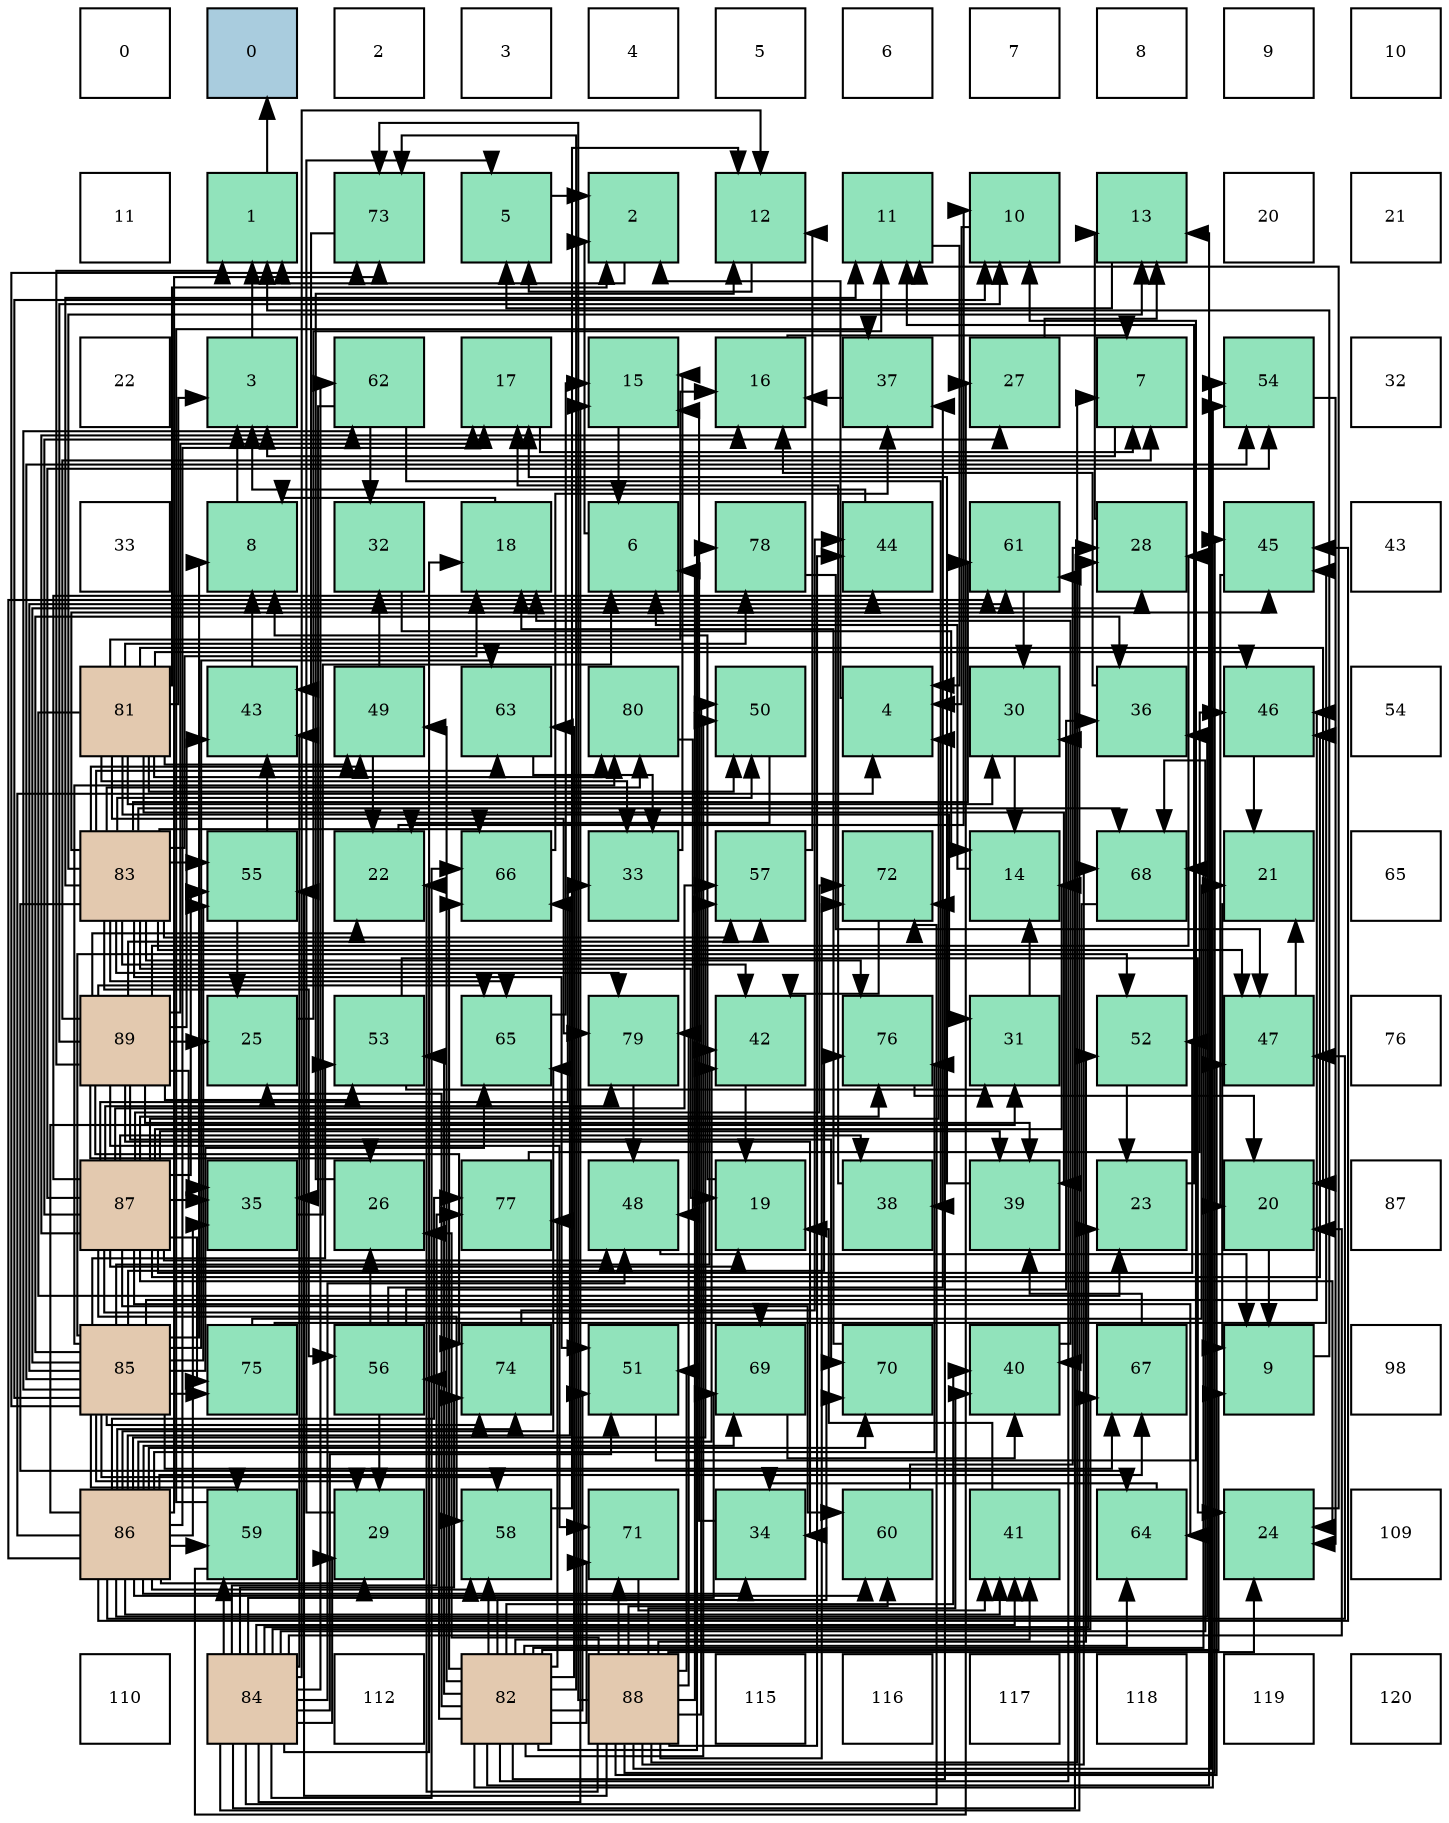 digraph layout{
 rankdir=TB;
 splines=ortho;
 node [style=filled shape=square fixedsize=true width=0.6];
0[label="0", fontsize=8, fillcolor="#ffffff"];
1[label="0", fontsize=8, fillcolor="#a9ccde"];
2[label="2", fontsize=8, fillcolor="#ffffff"];
3[label="3", fontsize=8, fillcolor="#ffffff"];
4[label="4", fontsize=8, fillcolor="#ffffff"];
5[label="5", fontsize=8, fillcolor="#ffffff"];
6[label="6", fontsize=8, fillcolor="#ffffff"];
7[label="7", fontsize=8, fillcolor="#ffffff"];
8[label="8", fontsize=8, fillcolor="#ffffff"];
9[label="9", fontsize=8, fillcolor="#ffffff"];
10[label="10", fontsize=8, fillcolor="#ffffff"];
11[label="11", fontsize=8, fillcolor="#ffffff"];
12[label="1", fontsize=8, fillcolor="#91e3bb"];
13[label="73", fontsize=8, fillcolor="#91e3bb"];
14[label="5", fontsize=8, fillcolor="#91e3bb"];
15[label="2", fontsize=8, fillcolor="#91e3bb"];
16[label="12", fontsize=8, fillcolor="#91e3bb"];
17[label="11", fontsize=8, fillcolor="#91e3bb"];
18[label="10", fontsize=8, fillcolor="#91e3bb"];
19[label="13", fontsize=8, fillcolor="#91e3bb"];
20[label="20", fontsize=8, fillcolor="#ffffff"];
21[label="21", fontsize=8, fillcolor="#ffffff"];
22[label="22", fontsize=8, fillcolor="#ffffff"];
23[label="3", fontsize=8, fillcolor="#91e3bb"];
24[label="62", fontsize=8, fillcolor="#91e3bb"];
25[label="17", fontsize=8, fillcolor="#91e3bb"];
26[label="15", fontsize=8, fillcolor="#91e3bb"];
27[label="16", fontsize=8, fillcolor="#91e3bb"];
28[label="37", fontsize=8, fillcolor="#91e3bb"];
29[label="27", fontsize=8, fillcolor="#91e3bb"];
30[label="7", fontsize=8, fillcolor="#91e3bb"];
31[label="54", fontsize=8, fillcolor="#91e3bb"];
32[label="32", fontsize=8, fillcolor="#ffffff"];
33[label="33", fontsize=8, fillcolor="#ffffff"];
34[label="8", fontsize=8, fillcolor="#91e3bb"];
35[label="32", fontsize=8, fillcolor="#91e3bb"];
36[label="18", fontsize=8, fillcolor="#91e3bb"];
37[label="6", fontsize=8, fillcolor="#91e3bb"];
38[label="78", fontsize=8, fillcolor="#91e3bb"];
39[label="44", fontsize=8, fillcolor="#91e3bb"];
40[label="61", fontsize=8, fillcolor="#91e3bb"];
41[label="28", fontsize=8, fillcolor="#91e3bb"];
42[label="45", fontsize=8, fillcolor="#91e3bb"];
43[label="43", fontsize=8, fillcolor="#ffffff"];
44[label="81", fontsize=8, fillcolor="#e3c9af"];
45[label="43", fontsize=8, fillcolor="#91e3bb"];
46[label="49", fontsize=8, fillcolor="#91e3bb"];
47[label="63", fontsize=8, fillcolor="#91e3bb"];
48[label="80", fontsize=8, fillcolor="#91e3bb"];
49[label="50", fontsize=8, fillcolor="#91e3bb"];
50[label="4", fontsize=8, fillcolor="#91e3bb"];
51[label="30", fontsize=8, fillcolor="#91e3bb"];
52[label="36", fontsize=8, fillcolor="#91e3bb"];
53[label="46", fontsize=8, fillcolor="#91e3bb"];
54[label="54", fontsize=8, fillcolor="#ffffff"];
55[label="83", fontsize=8, fillcolor="#e3c9af"];
56[label="55", fontsize=8, fillcolor="#91e3bb"];
57[label="22", fontsize=8, fillcolor="#91e3bb"];
58[label="66", fontsize=8, fillcolor="#91e3bb"];
59[label="33", fontsize=8, fillcolor="#91e3bb"];
60[label="57", fontsize=8, fillcolor="#91e3bb"];
61[label="72", fontsize=8, fillcolor="#91e3bb"];
62[label="14", fontsize=8, fillcolor="#91e3bb"];
63[label="68", fontsize=8, fillcolor="#91e3bb"];
64[label="21", fontsize=8, fillcolor="#91e3bb"];
65[label="65", fontsize=8, fillcolor="#ffffff"];
66[label="89", fontsize=8, fillcolor="#e3c9af"];
67[label="25", fontsize=8, fillcolor="#91e3bb"];
68[label="53", fontsize=8, fillcolor="#91e3bb"];
69[label="65", fontsize=8, fillcolor="#91e3bb"];
70[label="79", fontsize=8, fillcolor="#91e3bb"];
71[label="42", fontsize=8, fillcolor="#91e3bb"];
72[label="76", fontsize=8, fillcolor="#91e3bb"];
73[label="31", fontsize=8, fillcolor="#91e3bb"];
74[label="52", fontsize=8, fillcolor="#91e3bb"];
75[label="47", fontsize=8, fillcolor="#91e3bb"];
76[label="76", fontsize=8, fillcolor="#ffffff"];
77[label="87", fontsize=8, fillcolor="#e3c9af"];
78[label="35", fontsize=8, fillcolor="#91e3bb"];
79[label="26", fontsize=8, fillcolor="#91e3bb"];
80[label="77", fontsize=8, fillcolor="#91e3bb"];
81[label="48", fontsize=8, fillcolor="#91e3bb"];
82[label="19", fontsize=8, fillcolor="#91e3bb"];
83[label="38", fontsize=8, fillcolor="#91e3bb"];
84[label="39", fontsize=8, fillcolor="#91e3bb"];
85[label="23", fontsize=8, fillcolor="#91e3bb"];
86[label="20", fontsize=8, fillcolor="#91e3bb"];
87[label="87", fontsize=8, fillcolor="#ffffff"];
88[label="85", fontsize=8, fillcolor="#e3c9af"];
89[label="75", fontsize=8, fillcolor="#91e3bb"];
90[label="56", fontsize=8, fillcolor="#91e3bb"];
91[label="74", fontsize=8, fillcolor="#91e3bb"];
92[label="51", fontsize=8, fillcolor="#91e3bb"];
93[label="69", fontsize=8, fillcolor="#91e3bb"];
94[label="70", fontsize=8, fillcolor="#91e3bb"];
95[label="40", fontsize=8, fillcolor="#91e3bb"];
96[label="67", fontsize=8, fillcolor="#91e3bb"];
97[label="9", fontsize=8, fillcolor="#91e3bb"];
98[label="98", fontsize=8, fillcolor="#ffffff"];
99[label="86", fontsize=8, fillcolor="#e3c9af"];
100[label="59", fontsize=8, fillcolor="#91e3bb"];
101[label="29", fontsize=8, fillcolor="#91e3bb"];
102[label="58", fontsize=8, fillcolor="#91e3bb"];
103[label="71", fontsize=8, fillcolor="#91e3bb"];
104[label="34", fontsize=8, fillcolor="#91e3bb"];
105[label="60", fontsize=8, fillcolor="#91e3bb"];
106[label="41", fontsize=8, fillcolor="#91e3bb"];
107[label="64", fontsize=8, fillcolor="#91e3bb"];
108[label="24", fontsize=8, fillcolor="#91e3bb"];
109[label="109", fontsize=8, fillcolor="#ffffff"];
110[label="110", fontsize=8, fillcolor="#ffffff"];
111[label="84", fontsize=8, fillcolor="#e3c9af"];
112[label="112", fontsize=8, fillcolor="#ffffff"];
113[label="82", fontsize=8, fillcolor="#e3c9af"];
114[label="88", fontsize=8, fillcolor="#e3c9af"];
115[label="115", fontsize=8, fillcolor="#ffffff"];
116[label="116", fontsize=8, fillcolor="#ffffff"];
117[label="117", fontsize=8, fillcolor="#ffffff"];
118[label="118", fontsize=8, fillcolor="#ffffff"];
119[label="119", fontsize=8, fillcolor="#ffffff"];
120[label="120", fontsize=8, fillcolor="#ffffff"];
edge [constraint=false, style=vis];12 -> 1;
15 -> 12;
23 -> 12;
50 -> 15;
14 -> 15;
37 -> 15;
30 -> 23;
34 -> 23;
97 -> 12;
18 -> 50;
17 -> 50;
16 -> 14;
19 -> 14;
62 -> 37;
26 -> 37;
27 -> 30;
25 -> 30;
36 -> 34;
82 -> 34;
86 -> 97;
64 -> 97;
57 -> 18;
85 -> 17;
108 -> 17;
67 -> 17;
79 -> 16;
29 -> 19;
41 -> 19;
101 -> 14;
51 -> 62;
73 -> 62;
35 -> 62;
59 -> 26;
104 -> 26;
78 -> 37;
52 -> 27;
28 -> 27;
83 -> 25;
84 -> 25;
95 -> 36;
106 -> 82;
71 -> 82;
45 -> 34;
39 -> 23;
42 -> 86;
53 -> 64;
75 -> 64;
81 -> 97;
46 -> 57;
46 -> 35;
49 -> 57;
92 -> 18;
74 -> 85;
68 -> 108;
68 -> 73;
31 -> 108;
56 -> 67;
56 -> 45;
90 -> 79;
90 -> 101;
90 -> 52;
90 -> 28;
60 -> 16;
102 -> 16;
100 -> 29;
100 -> 28;
105 -> 41;
40 -> 51;
24 -> 35;
24 -> 78;
24 -> 83;
47 -> 59;
107 -> 104;
69 -> 26;
58 -> 28;
96 -> 84;
63 -> 95;
93 -> 95;
94 -> 36;
103 -> 106;
61 -> 71;
13 -> 45;
91 -> 39;
89 -> 64;
89 -> 42;
72 -> 86;
80 -> 53;
38 -> 75;
70 -> 81;
48 -> 81;
44 -> 15;
44 -> 23;
44 -> 27;
44 -> 86;
44 -> 85;
44 -> 51;
44 -> 73;
44 -> 59;
44 -> 84;
44 -> 53;
44 -> 46;
44 -> 49;
44 -> 38;
44 -> 70;
44 -> 48;
113 -> 97;
113 -> 19;
113 -> 67;
113 -> 51;
113 -> 95;
113 -> 106;
113 -> 46;
113 -> 49;
113 -> 92;
113 -> 68;
113 -> 31;
113 -> 90;
113 -> 102;
113 -> 47;
113 -> 107;
113 -> 58;
113 -> 63;
113 -> 94;
113 -> 103;
113 -> 61;
113 -> 13;
113 -> 80;
113 -> 38;
55 -> 17;
55 -> 19;
55 -> 36;
55 -> 82;
55 -> 71;
55 -> 42;
55 -> 75;
55 -> 46;
55 -> 49;
55 -> 92;
55 -> 56;
55 -> 90;
55 -> 60;
55 -> 40;
55 -> 47;
55 -> 107;
55 -> 69;
55 -> 58;
55 -> 63;
55 -> 72;
55 -> 70;
55 -> 48;
111 -> 16;
111 -> 26;
111 -> 36;
111 -> 86;
111 -> 85;
111 -> 41;
111 -> 101;
111 -> 106;
111 -> 45;
111 -> 81;
111 -> 92;
111 -> 100;
111 -> 40;
111 -> 24;
111 -> 58;
111 -> 96;
111 -> 63;
111 -> 93;
111 -> 61;
111 -> 91;
111 -> 80;
88 -> 34;
88 -> 18;
88 -> 41;
88 -> 101;
88 -> 52;
88 -> 71;
88 -> 53;
88 -> 74;
88 -> 68;
88 -> 31;
88 -> 56;
88 -> 102;
88 -> 100;
88 -> 40;
88 -> 24;
88 -> 47;
88 -> 69;
88 -> 96;
88 -> 13;
88 -> 91;
88 -> 89;
88 -> 72;
88 -> 48;
99 -> 50;
99 -> 25;
99 -> 101;
99 -> 73;
99 -> 104;
99 -> 78;
99 -> 52;
99 -> 106;
99 -> 71;
99 -> 42;
99 -> 75;
99 -> 60;
99 -> 102;
99 -> 100;
99 -> 105;
99 -> 40;
99 -> 69;
99 -> 58;
99 -> 96;
99 -> 93;
99 -> 94;
99 -> 13;
99 -> 91;
99 -> 72;
99 -> 80;
77 -> 50;
77 -> 62;
77 -> 27;
77 -> 82;
77 -> 108;
77 -> 29;
77 -> 59;
77 -> 78;
77 -> 83;
77 -> 84;
77 -> 39;
77 -> 53;
77 -> 81;
77 -> 74;
77 -> 31;
77 -> 56;
77 -> 60;
77 -> 102;
77 -> 105;
77 -> 107;
77 -> 93;
77 -> 61;
77 -> 89;
77 -> 72;
77 -> 70;
114 -> 37;
114 -> 30;
114 -> 57;
114 -> 108;
114 -> 79;
114 -> 95;
114 -> 39;
114 -> 42;
114 -> 75;
114 -> 49;
114 -> 92;
114 -> 74;
114 -> 31;
114 -> 56;
114 -> 105;
114 -> 63;
114 -> 103;
114 -> 61;
114 -> 13;
114 -> 70;
66 -> 12;
66 -> 30;
66 -> 18;
66 -> 25;
66 -> 57;
66 -> 67;
66 -> 79;
66 -> 41;
66 -> 104;
66 -> 78;
66 -> 84;
66 -> 45;
66 -> 68;
66 -> 60;
66 -> 69;
66 -> 94;
66 -> 103;
66 -> 91;
edge [constraint=true, style=invis];
0 -> 11 -> 22 -> 33 -> 44 -> 55 -> 66 -> 77 -> 88 -> 99 -> 110;
1 -> 12 -> 23 -> 34 -> 45 -> 56 -> 67 -> 78 -> 89 -> 100 -> 111;
2 -> 13 -> 24 -> 35 -> 46 -> 57 -> 68 -> 79 -> 90 -> 101 -> 112;
3 -> 14 -> 25 -> 36 -> 47 -> 58 -> 69 -> 80 -> 91 -> 102 -> 113;
4 -> 15 -> 26 -> 37 -> 48 -> 59 -> 70 -> 81 -> 92 -> 103 -> 114;
5 -> 16 -> 27 -> 38 -> 49 -> 60 -> 71 -> 82 -> 93 -> 104 -> 115;
6 -> 17 -> 28 -> 39 -> 50 -> 61 -> 72 -> 83 -> 94 -> 105 -> 116;
7 -> 18 -> 29 -> 40 -> 51 -> 62 -> 73 -> 84 -> 95 -> 106 -> 117;
8 -> 19 -> 30 -> 41 -> 52 -> 63 -> 74 -> 85 -> 96 -> 107 -> 118;
9 -> 20 -> 31 -> 42 -> 53 -> 64 -> 75 -> 86 -> 97 -> 108 -> 119;
10 -> 21 -> 32 -> 43 -> 54 -> 65 -> 76 -> 87 -> 98 -> 109 -> 120;
rank = same {0 -> 1 -> 2 -> 3 -> 4 -> 5 -> 6 -> 7 -> 8 -> 9 -> 10};
rank = same {11 -> 12 -> 13 -> 14 -> 15 -> 16 -> 17 -> 18 -> 19 -> 20 -> 21};
rank = same {22 -> 23 -> 24 -> 25 -> 26 -> 27 -> 28 -> 29 -> 30 -> 31 -> 32};
rank = same {33 -> 34 -> 35 -> 36 -> 37 -> 38 -> 39 -> 40 -> 41 -> 42 -> 43};
rank = same {44 -> 45 -> 46 -> 47 -> 48 -> 49 -> 50 -> 51 -> 52 -> 53 -> 54};
rank = same {55 -> 56 -> 57 -> 58 -> 59 -> 60 -> 61 -> 62 -> 63 -> 64 -> 65};
rank = same {66 -> 67 -> 68 -> 69 -> 70 -> 71 -> 72 -> 73 -> 74 -> 75 -> 76};
rank = same {77 -> 78 -> 79 -> 80 -> 81 -> 82 -> 83 -> 84 -> 85 -> 86 -> 87};
rank = same {88 -> 89 -> 90 -> 91 -> 92 -> 93 -> 94 -> 95 -> 96 -> 97 -> 98};
rank = same {99 -> 100 -> 101 -> 102 -> 103 -> 104 -> 105 -> 106 -> 107 -> 108 -> 109};
rank = same {110 -> 111 -> 112 -> 113 -> 114 -> 115 -> 116 -> 117 -> 118 -> 119 -> 120};
}